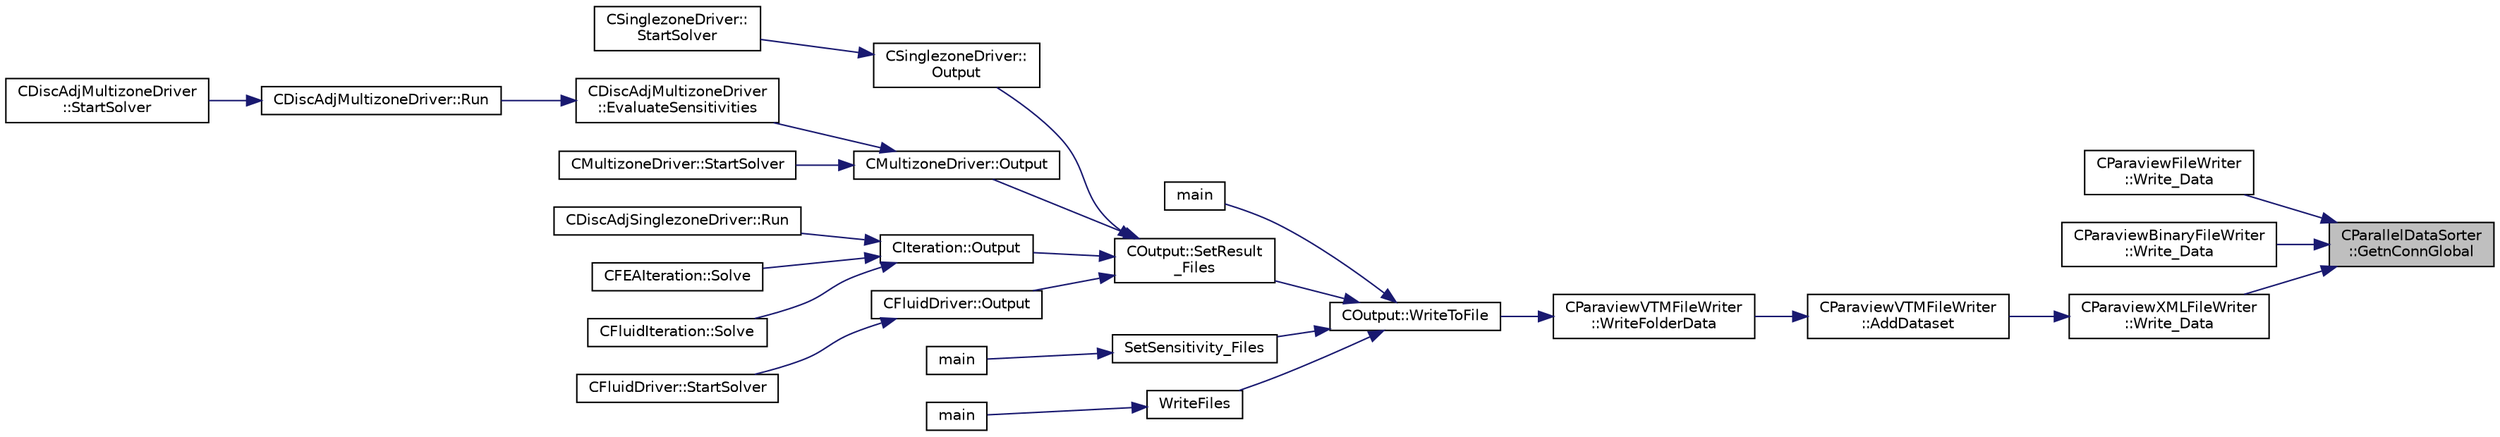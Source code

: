 digraph "CParallelDataSorter::GetnConnGlobal"
{
 // LATEX_PDF_SIZE
  edge [fontname="Helvetica",fontsize="10",labelfontname="Helvetica",labelfontsize="10"];
  node [fontname="Helvetica",fontsize="10",shape=record];
  rankdir="RL";
  Node1 [label="CParallelDataSorter\l::GetnConnGlobal",height=0.2,width=0.4,color="black", fillcolor="grey75", style="filled", fontcolor="black",tooltip="Get the global number entries of the connectivity array."];
  Node1 -> Node2 [dir="back",color="midnightblue",fontsize="10",style="solid",fontname="Helvetica"];
  Node2 [label="CParaviewFileWriter\l::Write_Data",height=0.2,width=0.4,color="black", fillcolor="white", style="filled",URL="$classCParaviewFileWriter.html#ae4414acad5ec9d8512e90b329bbad96f",tooltip="Write sorted data to file in paraview file format."];
  Node1 -> Node3 [dir="back",color="midnightblue",fontsize="10",style="solid",fontname="Helvetica"];
  Node3 [label="CParaviewBinaryFileWriter\l::Write_Data",height=0.2,width=0.4,color="black", fillcolor="white", style="filled",URL="$classCParaviewBinaryFileWriter.html#aef0775d67502b4dec3e2f8daaca6ff57",tooltip="Write sorted data to file in paraview binary file format."];
  Node1 -> Node4 [dir="back",color="midnightblue",fontsize="10",style="solid",fontname="Helvetica"];
  Node4 [label="CParaviewXMLFileWriter\l::Write_Data",height=0.2,width=0.4,color="black", fillcolor="white", style="filled",URL="$classCParaviewXMLFileWriter.html#a67c7dabde286ef41112636bc3461b5a7",tooltip="Write sorted data to file in paraview binary file format."];
  Node4 -> Node5 [dir="back",color="midnightblue",fontsize="10",style="solid",fontname="Helvetica"];
  Node5 [label="CParaviewVTMFileWriter\l::AddDataset",height=0.2,width=0.4,color="black", fillcolor="white", style="filled",URL="$classCParaviewVTMFileWriter.html#a7e23c6c603cddea399e0606e9416e0b5",tooltip="Add a new dataset by writing data from a datasorter to file and adding it to the vtm file."];
  Node5 -> Node6 [dir="back",color="midnightblue",fontsize="10",style="solid",fontname="Helvetica"];
  Node6 [label="CParaviewVTMFileWriter\l::WriteFolderData",height=0.2,width=0.4,color="black", fillcolor="white", style="filled",URL="$classCParaviewVTMFileWriter.html#aca95d6deb121a1dbf465810db3dd7d4d",tooltip="Write all data of the zones, boundaries into the folder."];
  Node6 -> Node7 [dir="back",color="midnightblue",fontsize="10",style="solid",fontname="Helvetica"];
  Node7 [label="COutput::WriteToFile",height=0.2,width=0.4,color="black", fillcolor="white", style="filled",URL="$classCOutput.html#a153a24cacc90f827f1e8751815764a4c",tooltip="Allocates the appropriate file writer based on the chosen format and writes sorted data to file."];
  Node7 -> Node8 [dir="back",color="midnightblue",fontsize="10",style="solid",fontname="Helvetica"];
  Node8 [label="main",height=0.2,width=0.4,color="black", fillcolor="white", style="filled",URL="$SU2__DEF_8cpp.html#a0ddf1224851353fc92bfbff6f499fa97",tooltip=" "];
  Node7 -> Node9 [dir="back",color="midnightblue",fontsize="10",style="solid",fontname="Helvetica"];
  Node9 [label="COutput::SetResult\l_Files",height=0.2,width=0.4,color="black", fillcolor="white", style="filled",URL="$classCOutput.html#a8cae0e94e8769f55d5865df600acbc2f",tooltip="Loop through all requested output files and write the volume output data."];
  Node9 -> Node10 [dir="back",color="midnightblue",fontsize="10",style="solid",fontname="Helvetica"];
  Node10 [label="CSinglezoneDriver::\lOutput",height=0.2,width=0.4,color="black", fillcolor="white", style="filled",URL="$classCSinglezoneDriver.html#a99b702e93a12b46a3d851cf1d970c6d5",tooltip="Output the solution in solution file."];
  Node10 -> Node11 [dir="back",color="midnightblue",fontsize="10",style="solid",fontname="Helvetica"];
  Node11 [label="CSinglezoneDriver::\lStartSolver",height=0.2,width=0.4,color="black", fillcolor="white", style="filled",URL="$classCSinglezoneDriver.html#ac98c6acfe034381fb3b77c6753c4d734",tooltip="[Overload] Launch the computation for single-zone problems."];
  Node9 -> Node12 [dir="back",color="midnightblue",fontsize="10",style="solid",fontname="Helvetica"];
  Node12 [label="CMultizoneDriver::Output",height=0.2,width=0.4,color="black", fillcolor="white", style="filled",URL="$classCMultizoneDriver.html#ad9b12dc5194755d1a06023898b056bcb",tooltip="Output the solution in solution file."];
  Node12 -> Node13 [dir="back",color="midnightblue",fontsize="10",style="solid",fontname="Helvetica"];
  Node13 [label="CDiscAdjMultizoneDriver\l::EvaluateSensitivities",height=0.2,width=0.4,color="black", fillcolor="white", style="filled",URL="$classCDiscAdjMultizoneDriver.html#a9d998fae109427a1061069800ad931c3",tooltip="Evaluate sensitivites for the current adjoint solution and output files."];
  Node13 -> Node14 [dir="back",color="midnightblue",fontsize="10",style="solid",fontname="Helvetica"];
  Node14 [label="CDiscAdjMultizoneDriver::Run",height=0.2,width=0.4,color="black", fillcolor="white", style="filled",URL="$classCDiscAdjMultizoneDriver.html#af996aecdb6d20aa4fc81c9b67295abf5",tooltip="[Overload] Run an discrete adjoint update of all solvers within multiple zones."];
  Node14 -> Node15 [dir="back",color="midnightblue",fontsize="10",style="solid",fontname="Helvetica"];
  Node15 [label="CDiscAdjMultizoneDriver\l::StartSolver",height=0.2,width=0.4,color="black", fillcolor="white", style="filled",URL="$classCDiscAdjMultizoneDriver.html#a75de0a1a482ceeed4301a384f1515092",tooltip="[Overload] Launch the computation for discrete adjoint multizone problems."];
  Node12 -> Node16 [dir="back",color="midnightblue",fontsize="10",style="solid",fontname="Helvetica"];
  Node16 [label="CMultizoneDriver::StartSolver",height=0.2,width=0.4,color="black", fillcolor="white", style="filled",URL="$classCMultizoneDriver.html#a48545e4827cc34298f792995e06d90dd",tooltip="[Overload] Launch the computation for multizone problems."];
  Node9 -> Node17 [dir="back",color="midnightblue",fontsize="10",style="solid",fontname="Helvetica"];
  Node17 [label="CIteration::Output",height=0.2,width=0.4,color="black", fillcolor="white", style="filled",URL="$classCIteration.html#a81703988a52c42fd644506cd2009c8e1",tooltip="A virtual member."];
  Node17 -> Node18 [dir="back",color="midnightblue",fontsize="10",style="solid",fontname="Helvetica"];
  Node18 [label="CDiscAdjSinglezoneDriver::Run",height=0.2,width=0.4,color="black", fillcolor="white", style="filled",URL="$classCDiscAdjSinglezoneDriver.html#a8f953f7bd46ee86ade056068e5eb2419",tooltip="Run a single iteration of the discrete adjoint solver with a single zone."];
  Node17 -> Node19 [dir="back",color="midnightblue",fontsize="10",style="solid",fontname="Helvetica"];
  Node19 [label="CFEAIteration::Solve",height=0.2,width=0.4,color="black", fillcolor="white", style="filled",URL="$classCFEAIteration.html#aba70dd8774515f274bbb361f44d30309",tooltip="Iterate the structural system for a number of Inner_Iter iterations."];
  Node17 -> Node20 [dir="back",color="midnightblue",fontsize="10",style="solid",fontname="Helvetica"];
  Node20 [label="CFluidIteration::Solve",height=0.2,width=0.4,color="black", fillcolor="white", style="filled",URL="$classCFluidIteration.html#ae4c454356af70246063fdcba4accb068",tooltip="Iterate the fluid system for a number of Inner_Iter iterations."];
  Node9 -> Node21 [dir="back",color="midnightblue",fontsize="10",style="solid",fontname="Helvetica"];
  Node21 [label="CFluidDriver::Output",height=0.2,width=0.4,color="black", fillcolor="white", style="filled",URL="$classCFluidDriver.html#ad2575e36367e41622f339bc2f07b64e3",tooltip="Output the solution in solution file."];
  Node21 -> Node22 [dir="back",color="midnightblue",fontsize="10",style="solid",fontname="Helvetica"];
  Node22 [label="CFluidDriver::StartSolver",height=0.2,width=0.4,color="black", fillcolor="white", style="filled",URL="$classCFluidDriver.html#aa0139a1e26f43f0154854c9f99ded978",tooltip="Launch the computation for all zones and all physics."];
  Node7 -> Node23 [dir="back",color="midnightblue",fontsize="10",style="solid",fontname="Helvetica"];
  Node23 [label="SetSensitivity_Files",height=0.2,width=0.4,color="black", fillcolor="white", style="filled",URL="$SU2__DOT_8cpp.html#a63d4fd49ad25f4916709545fb847948c",tooltip="Write the sensitivity (including mesh sensitivity) computed with the discrete adjoint method on the s..."];
  Node23 -> Node24 [dir="back",color="midnightblue",fontsize="10",style="solid",fontname="Helvetica"];
  Node24 [label="main",height=0.2,width=0.4,color="black", fillcolor="white", style="filled",URL="$SU2__DOT_8cpp.html#a0ddf1224851353fc92bfbff6f499fa97",tooltip=" "];
  Node7 -> Node25 [dir="back",color="midnightblue",fontsize="10",style="solid",fontname="Helvetica"];
  Node25 [label="WriteFiles",height=0.2,width=0.4,color="black", fillcolor="white", style="filled",URL="$SU2__SOL_8cpp.html#a43305e0af849b318ce139ccf6a164626",tooltip=" "];
  Node25 -> Node26 [dir="back",color="midnightblue",fontsize="10",style="solid",fontname="Helvetica"];
  Node26 [label="main",height=0.2,width=0.4,color="black", fillcolor="white", style="filled",URL="$SU2__SOL_8cpp.html#a0ddf1224851353fc92bfbff6f499fa97",tooltip=" "];
}
